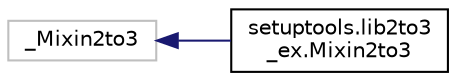 digraph "Graphical Class Hierarchy"
{
 // LATEX_PDF_SIZE
  edge [fontname="Helvetica",fontsize="10",labelfontname="Helvetica",labelfontsize="10"];
  node [fontname="Helvetica",fontsize="10",shape=record];
  rankdir="LR";
  Node574 [label="_Mixin2to3",height=0.2,width=0.4,color="grey75", fillcolor="white", style="filled",tooltip=" "];
  Node574 -> Node0 [dir="back",color="midnightblue",fontsize="10",style="solid",fontname="Helvetica"];
  Node0 [label="setuptools.lib2to3\l_ex.Mixin2to3",height=0.2,width=0.4,color="black", fillcolor="white", style="filled",URL="$classsetuptools_1_1lib2to3__ex_1_1Mixin2to3.html",tooltip=" "];
}
